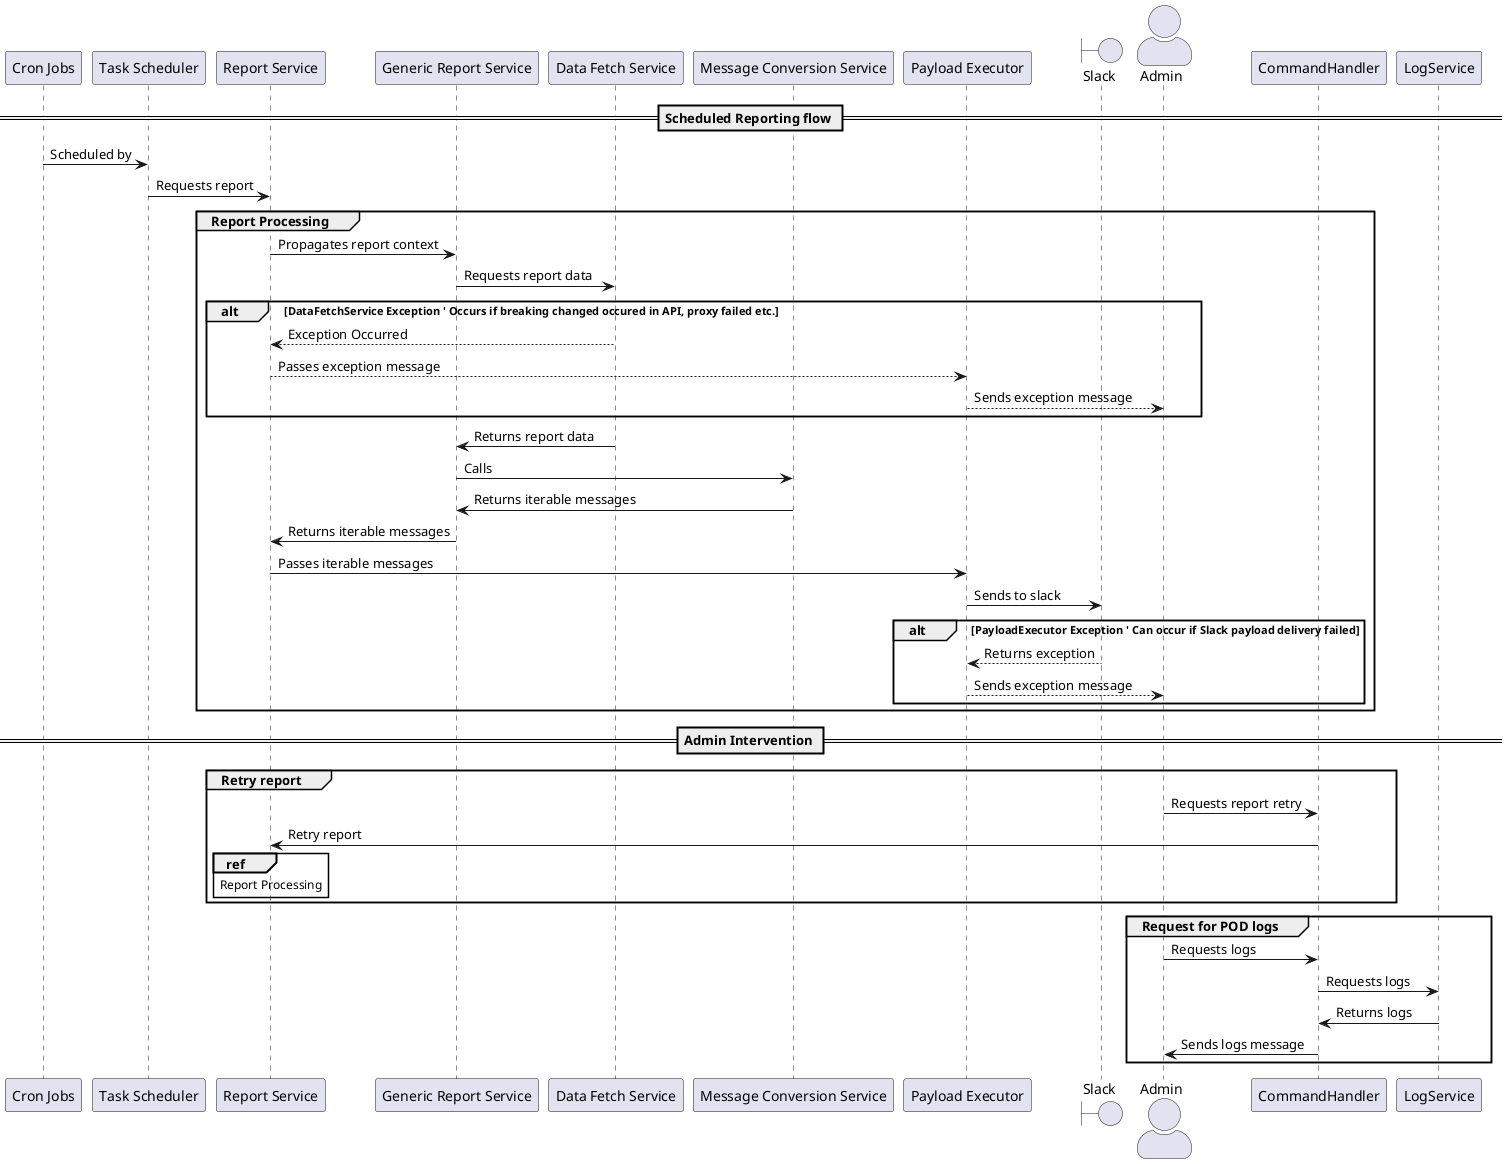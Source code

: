 @startuml
skinparam actorStyle awesome

participant "Cron Jobs" as CJ
participant "Task Scheduler" as TS
participant "Report Service" as RS
participant "Generic Report Service" as GRP
participant "Data Fetch Service" as DFS
participant "Message Conversion Service" as MCS
participant "Payload Executor" as MS
boundary "Slack" as SL
actor "Admin" as ADMIN
participant "CommandHandler" as CH
participant "LogService" as LS

' ---- Scheduled Reporting Flow ----
== Scheduled Reporting flow ==

CJ -> TS: Scheduled by
TS -> RS: Requests report

group Report Processing
    RS -> GRP: Propagates report context

    GRP -> DFS: Requests report data
    alt DataFetchService Exception ' Occurs if breaking changed occured in API, proxy failed etc.
        DFS --> RS: Exception Occurred
        RS --> MS: Passes exception message
        MS --> ADMIN: Sends exception message
    end

    DFS -> GRP: Returns report data
    GRP -> MCS: Calls
    MCS -> GRP: Returns iterable messages
    GRP -> RS: Returns iterable messages

    RS -> MS: Passes iterable messages
    MS -> SL: Sends to slack

    alt PayloadExecutor Exception ' Can occur if Slack payload delivery failed
        SL --> MS: Returns exception
        MS --> ADMIN: Sends exception message
    end
end

' ---- Admin Intervention Flow ----
== Admin Intervention ==

group Retry report
    ADMIN -> CH: Requests report retry
    CH -> RS: Retry report
    ref over RS: Report Processing
end

group Request for POD logs
    ADMIN -> CH: Requests logs
    CH -> LS: Requests logs
    LS -> CH: Returns logs
    CH -> ADMIN: Sends logs message
end
@enduml